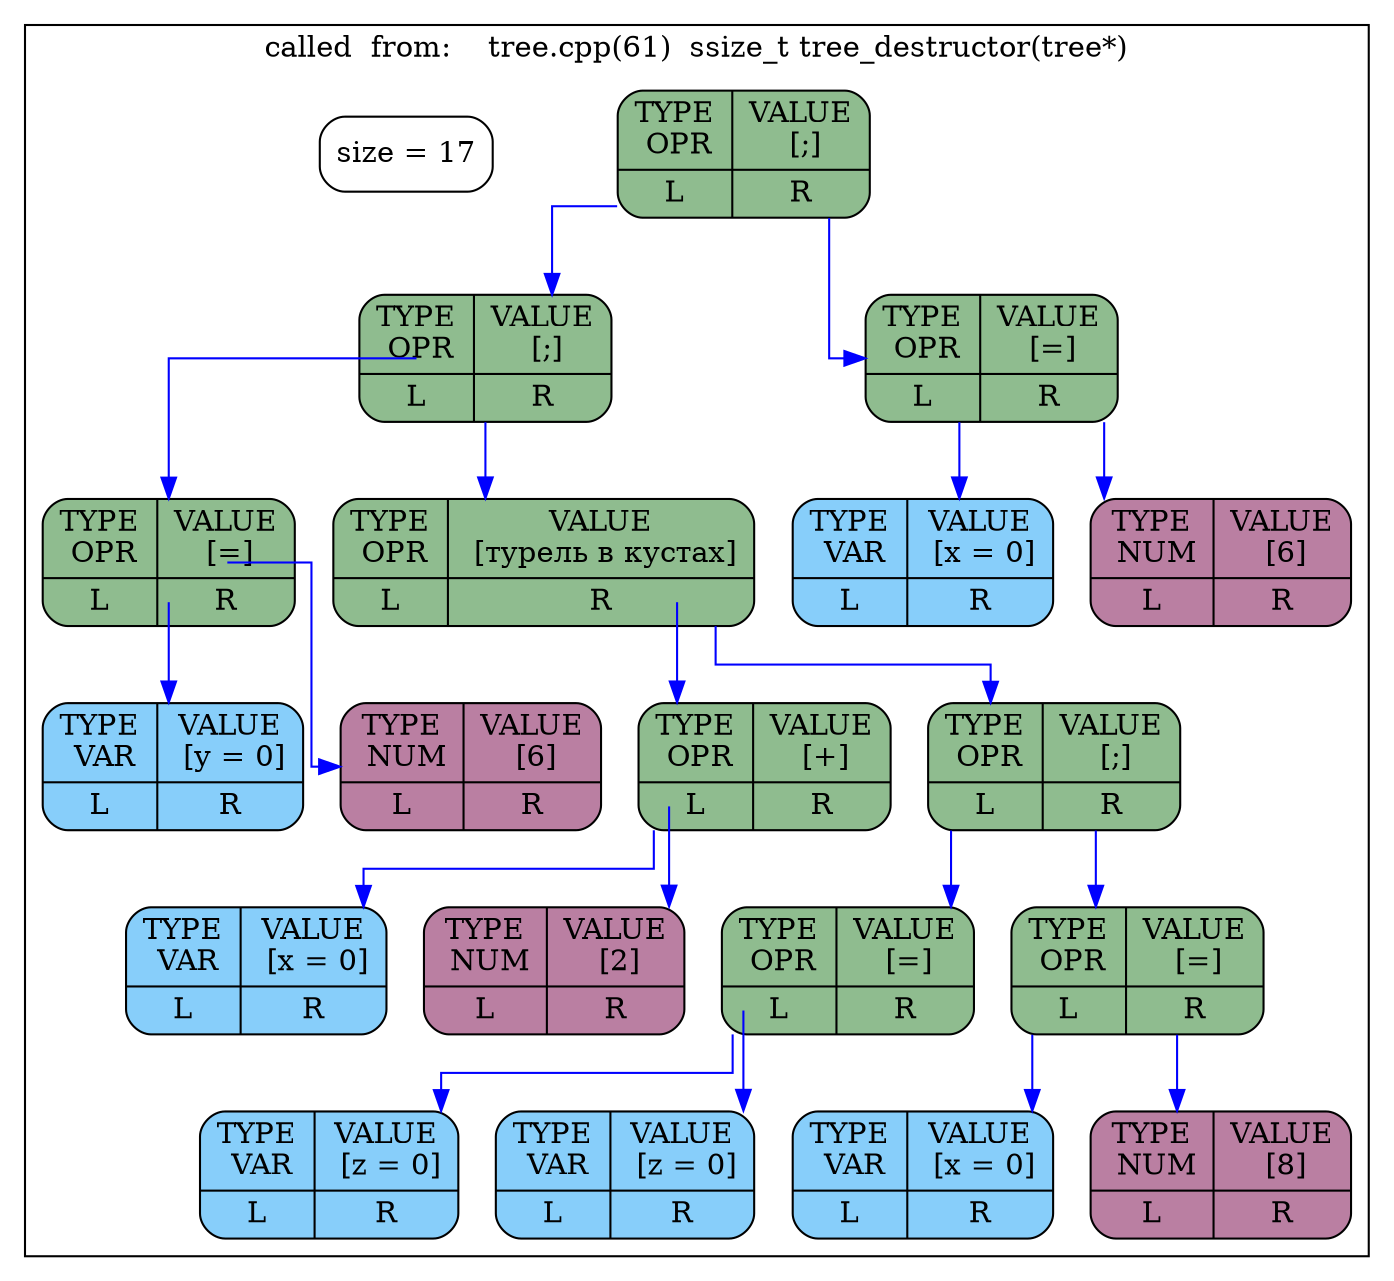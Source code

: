 digraph Tree {
	rankdir = TB;
	node [shape = record];
	splines=ortho;
	subgraph cluster0 {
		label = "called  from:    tree.cpp(61)  ssize_t tree_destructor(tree*)";
		node_0x603000000400  [shape = Mrecord, style = filled, fillcolor = "#8fbc8f", label = "{TYPE\n OPR | <left> L } | {VALUE\n [;] | <right> R} "];
		node_0x603000000340  [shape = Mrecord, style = filled, fillcolor = "#8fbc8f", label = "{TYPE\n OPR | <left> L } | {VALUE\n [;] | <right> R} "];
		node_0x603000000100  [shape = Mrecord, style = filled, fillcolor = "#8fbc8f", label = "{TYPE\n OPR | <left> L } | {VALUE\n [=] | <right> R} "];
		node_0x6030000000a0  [shape = Mrecord, style = filled, fillcolor = "#87cefa", label = "{TYPE\n VAR | <left> L } | {VALUE\n [y = 0] | <right> R} "];

	node_0x603000000100:<left> -> node_0x6030000000a0 	[color = blue];
		node_0x6030000000d0  [shape = Mrecord, style = filled, fillcolor = "#ba7fa2", label = "{TYPE\n NUM | <left> L } | {VALUE\n [6] | <right> R} "];

	node_0x603000000100:<right> -> node_0x6030000000d0 	[color = blue];

	node_0x603000000340:<left> -> node_0x603000000100 	[color = blue];
		node_0x603000000310  [shape = Mrecord, style = filled, fillcolor = "#8fbc8f", label = "{TYPE\n OPR | <left> L } | {VALUE\n [турель в кустах] | <right> R} "];
		node_0x603000000190  [shape = Mrecord, style = filled, fillcolor = "#8fbc8f", label = "{TYPE\n OPR | <left> L } | {VALUE\n [+] | <right> R} "];
		node_0x603000000130  [shape = Mrecord, style = filled, fillcolor = "#87cefa", label = "{TYPE\n VAR | <left> L } | {VALUE\n [x = 0] | <right> R} "];

	node_0x603000000190:<left> -> node_0x603000000130 	[color = blue];
		node_0x603000000160  [shape = Mrecord, style = filled, fillcolor = "#ba7fa2", label = "{TYPE\n NUM | <left> L } | {VALUE\n [2] | <right> R} "];

	node_0x603000000190:<right> -> node_0x603000000160 	[color = blue];

	node_0x603000000310:<left> -> node_0x603000000190 	[color = blue];
		node_0x6030000002e0  [shape = Mrecord, style = filled, fillcolor = "#8fbc8f", label = "{TYPE\n OPR | <left> L } | {VALUE\n [;] | <right> R} "];
		node_0x603000000220  [shape = Mrecord, style = filled, fillcolor = "#8fbc8f", label = "{TYPE\n OPR | <left> L } | {VALUE\n [=] | <right> R} "];
		node_0x6030000001c0  [shape = Mrecord, style = filled, fillcolor = "#87cefa", label = "{TYPE\n VAR | <left> L } | {VALUE\n [z = 0] | <right> R} "];

	node_0x603000000220:<left> -> node_0x6030000001c0 	[color = blue];
		node_0x6030000001f0  [shape = Mrecord, style = filled, fillcolor = "#87cefa", label = "{TYPE\n VAR | <left> L } | {VALUE\n [z = 0] | <right> R} "];

	node_0x603000000220:<right> -> node_0x6030000001f0 	[color = blue];

	node_0x6030000002e0:<left> -> node_0x603000000220 	[color = blue];
		node_0x6030000002b0  [shape = Mrecord, style = filled, fillcolor = "#8fbc8f", label = "{TYPE\n OPR | <left> L } | {VALUE\n [=] | <right> R} "];
		node_0x603000000250  [shape = Mrecord, style = filled, fillcolor = "#87cefa", label = "{TYPE\n VAR | <left> L } | {VALUE\n [x = 0] | <right> R} "];

	node_0x6030000002b0:<left> -> node_0x603000000250 	[color = blue];
		node_0x603000000280  [shape = Mrecord, style = filled, fillcolor = "#ba7fa2", label = "{TYPE\n NUM | <left> L } | {VALUE\n [8] | <right> R} "];

	node_0x6030000002b0:<right> -> node_0x603000000280 	[color = blue];

	node_0x6030000002e0:<right> -> node_0x6030000002b0 	[color = blue];

	node_0x603000000310:<right> -> node_0x6030000002e0 	[color = blue];

	node_0x603000000340:<right> -> node_0x603000000310 	[color = blue];

	node_0x603000000400:<left> -> node_0x603000000340 	[color = blue];
		node_0x6030000003d0  [shape = Mrecord, style = filled, fillcolor = "#8fbc8f", label = "{TYPE\n OPR | <left> L } | {VALUE\n [=] | <right> R} "];
		node_0x603000000370  [shape = Mrecord, style = filled, fillcolor = "#87cefa", label = "{TYPE\n VAR | <left> L } | {VALUE\n [x = 0] | <right> R} "];

	node_0x6030000003d0:<left> -> node_0x603000000370 	[color = blue];
		node_0x6030000003a0  [shape = Mrecord, style = filled, fillcolor = "#ba7fa2", label = "{TYPE\n NUM | <left> L } | {VALUE\n [6] | <right> R} "];

	node_0x6030000003d0:<right> -> node_0x6030000003a0 	[color = blue];

	node_0x603000000400:<right> -> node_0x6030000003d0 	[color = blue];


		Info[shape = Mrecord, label = "size = 17 "];
	}
}
